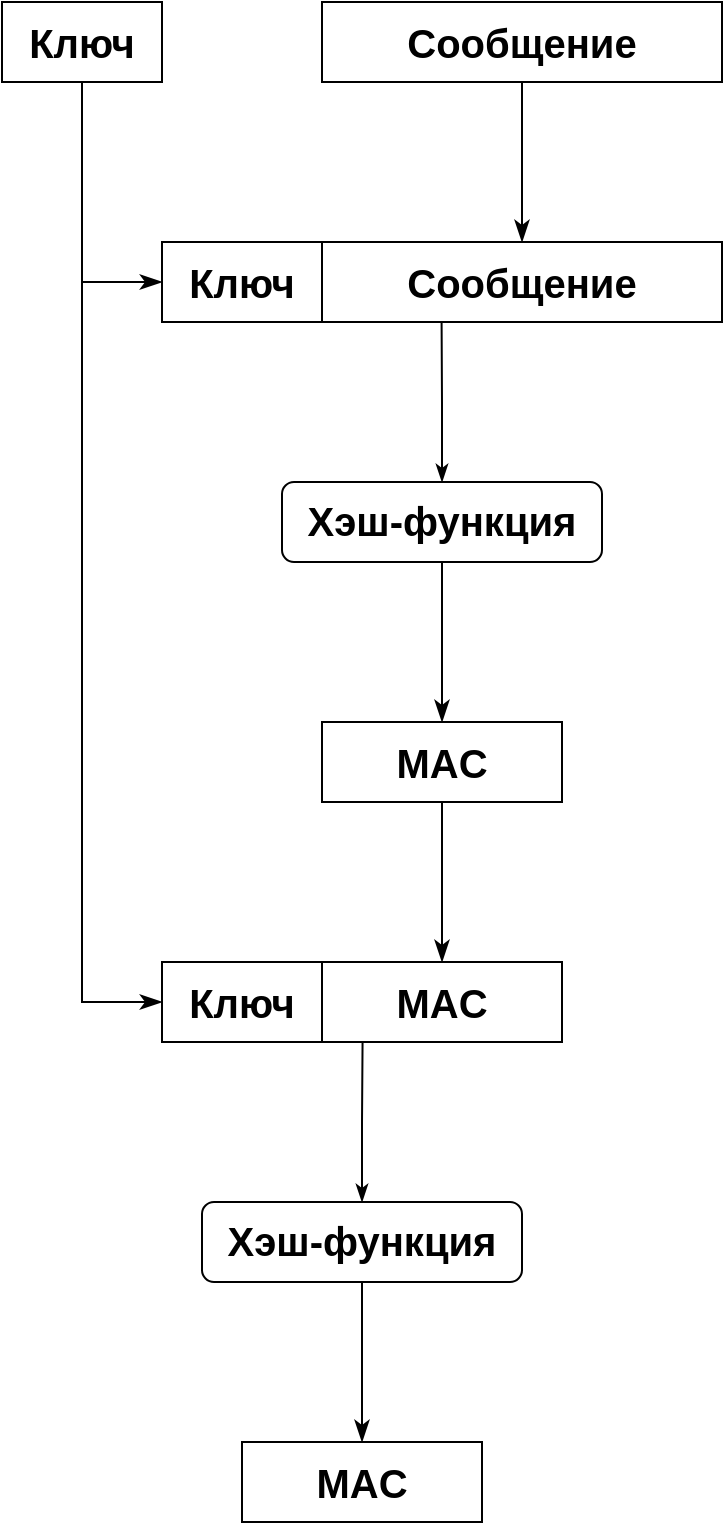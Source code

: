 <mxfile version="20.8.3" type="google"><diagram id="jyPPKgdARZJg6rI0yxLD" name="NMAC"><mxGraphModel grid="1" page="1" gridSize="10" guides="1" tooltips="1" connect="1" arrows="1" fold="1" pageScale="1" pageWidth="827" pageHeight="1169" math="0" shadow="0"><root><mxCell id="0"/><mxCell id="1" parent="0"/><mxCell id="P4Iby9kRdKikuT5YZT_s-12" style="edgeStyle=orthogonalEdgeStyle;rounded=0;orthogonalLoop=1;jettySize=auto;html=1;exitX=0.5;exitY=1;exitDx=0;exitDy=0;entryX=0;entryY=0.5;entryDx=0;entryDy=0;endArrow=classicThin;endFill=1;startSize=8;endSize=8;" edge="1" parent="1" source="P4Iby9kRdKikuT5YZT_s-1" target="P4Iby9kRdKikuT5YZT_s-4"><mxGeometry relative="1" as="geometry"/></mxCell><mxCell id="P4Iby9kRdKikuT5YZT_s-13" style="edgeStyle=orthogonalEdgeStyle;rounded=0;orthogonalLoop=1;jettySize=auto;html=1;exitX=0.5;exitY=1;exitDx=0;exitDy=0;entryX=0;entryY=0.5;entryDx=0;entryDy=0;endArrow=classicThin;endFill=1;startSize=8;endSize=8;" edge="1" parent="1" source="P4Iby9kRdKikuT5YZT_s-1" target="P4Iby9kRdKikuT5YZT_s-7"><mxGeometry relative="1" as="geometry"/></mxCell><mxCell id="P4Iby9kRdKikuT5YZT_s-1" value="&lt;font style=&quot;font-size: 20px;&quot;&gt;&lt;b&gt;Ключ&lt;/b&gt;&lt;/font&gt;" style="rounded=0;whiteSpace=wrap;html=1;" vertex="1" parent="1"><mxGeometry x="40" y="40" width="80" height="40" as="geometry"/></mxCell><mxCell id="P4Iby9kRdKikuT5YZT_s-11" style="edgeStyle=orthogonalEdgeStyle;rounded=0;orthogonalLoop=1;jettySize=auto;html=1;exitX=0.5;exitY=1;exitDx=0;exitDy=0;entryX=0.5;entryY=0;entryDx=0;entryDy=0;endSize=8;startSize=8;endArrow=classicThin;endFill=1;" edge="1" parent="1" source="P4Iby9kRdKikuT5YZT_s-2" target="P4Iby9kRdKikuT5YZT_s-3"><mxGeometry relative="1" as="geometry"/></mxCell><mxCell id="P4Iby9kRdKikuT5YZT_s-2" value="&lt;font style=&quot;font-size: 20px;&quot;&gt;&lt;b&gt;Сообщение&lt;/b&gt;&lt;/font&gt;" style="rounded=0;whiteSpace=wrap;html=1;" vertex="1" parent="1"><mxGeometry x="200" y="40" width="200" height="40" as="geometry"/></mxCell><mxCell id="P4Iby9kRdKikuT5YZT_s-3" value="&lt;font style=&quot;font-size: 20px;&quot;&gt;&lt;b&gt;Сообщение&lt;/b&gt;&lt;/font&gt;" style="rounded=0;whiteSpace=wrap;html=1;" vertex="1" parent="1"><mxGeometry x="200" y="160" width="200" height="40" as="geometry"/></mxCell><mxCell id="P4Iby9kRdKikuT5YZT_s-4" value="&lt;font style=&quot;font-size: 20px;&quot;&gt;&lt;b&gt;Ключ&lt;/b&gt;&lt;/font&gt;" style="rounded=0;whiteSpace=wrap;html=1;" vertex="1" parent="1"><mxGeometry x="120" y="160" width="80" height="40" as="geometry"/></mxCell><mxCell id="P4Iby9kRdKikuT5YZT_s-15" style="edgeStyle=orthogonalEdgeStyle;rounded=0;orthogonalLoop=1;jettySize=auto;html=1;exitX=0.5;exitY=1;exitDx=0;exitDy=0;entryX=0.5;entryY=0;entryDx=0;entryDy=0;endArrow=classicThin;endFill=1;startSize=8;endSize=8;" edge="1" parent="1" source="P4Iby9kRdKikuT5YZT_s-5" target="P4Iby9kRdKikuT5YZT_s-6"><mxGeometry relative="1" as="geometry"/></mxCell><mxCell id="ozwhLoR2uQpNo0HFDPKd-1" style="edgeStyle=orthogonalEdgeStyle;rounded=0;orthogonalLoop=1;jettySize=auto;html=1;exitX=0.5;exitY=0;exitDx=0;exitDy=0;entryX=0.299;entryY=1.005;entryDx=0;entryDy=0;entryPerimeter=0;endArrow=none;endFill=0;startArrow=classicThin;startFill=1;" edge="1" parent="1" source="P4Iby9kRdKikuT5YZT_s-5" target="P4Iby9kRdKikuT5YZT_s-3"><mxGeometry relative="1" as="geometry"/></mxCell><mxCell id="P4Iby9kRdKikuT5YZT_s-5" value="&lt;b&gt;&lt;font face=&quot;Helvetica&quot; style=&quot;font-size: 20px;&quot;&gt;Хэш-функция&lt;/font&gt;&lt;/b&gt;" style="rounded=1;whiteSpace=wrap;html=1;fontFamily=Courier New;fontSize=20;" vertex="1" parent="1"><mxGeometry x="180" y="280" width="160" height="40" as="geometry"/></mxCell><mxCell id="P4Iby9kRdKikuT5YZT_s-16" style="edgeStyle=orthogonalEdgeStyle;rounded=0;orthogonalLoop=1;jettySize=auto;html=1;exitX=0.5;exitY=1;exitDx=0;exitDy=0;entryX=0.5;entryY=0;entryDx=0;entryDy=0;endArrow=classicThin;endFill=1;startSize=8;endSize=8;" edge="1" parent="1" source="P4Iby9kRdKikuT5YZT_s-6" target="P4Iby9kRdKikuT5YZT_s-8"><mxGeometry relative="1" as="geometry"/></mxCell><mxCell id="P4Iby9kRdKikuT5YZT_s-6" value="&lt;font style=&quot;font-size: 20px;&quot;&gt;&lt;b&gt;MAC&lt;/b&gt;&lt;/font&gt;" style="rounded=0;whiteSpace=wrap;html=1;" vertex="1" parent="1"><mxGeometry x="200" y="400" width="120" height="40" as="geometry"/></mxCell><mxCell id="P4Iby9kRdKikuT5YZT_s-7" value="&lt;font style=&quot;font-size: 20px;&quot;&gt;&lt;b&gt;Ключ&lt;/b&gt;&lt;/font&gt;" style="rounded=0;whiteSpace=wrap;html=1;" vertex="1" parent="1"><mxGeometry x="120" y="520" width="80" height="40" as="geometry"/></mxCell><mxCell id="P4Iby9kRdKikuT5YZT_s-8" value="&lt;font style=&quot;font-size: 20px;&quot;&gt;&lt;b&gt;MAC&lt;/b&gt;&lt;/font&gt;" style="rounded=0;whiteSpace=wrap;html=1;" vertex="1" parent="1"><mxGeometry x="200" y="520" width="120" height="40" as="geometry"/></mxCell><mxCell id="P4Iby9kRdKikuT5YZT_s-17" style="edgeStyle=orthogonalEdgeStyle;rounded=0;orthogonalLoop=1;jettySize=auto;html=1;exitX=0.5;exitY=1;exitDx=0;exitDy=0;entryX=0.5;entryY=0;entryDx=0;entryDy=0;endArrow=classicThin;endFill=1;startSize=8;endSize=8;" edge="1" parent="1" source="P4Iby9kRdKikuT5YZT_s-9" target="P4Iby9kRdKikuT5YZT_s-10"><mxGeometry relative="1" as="geometry"/></mxCell><mxCell id="ozwhLoR2uQpNo0HFDPKd-2" style="edgeStyle=orthogonalEdgeStyle;rounded=0;orthogonalLoop=1;jettySize=auto;html=1;exitX=0.5;exitY=0;exitDx=0;exitDy=0;entryX=0.169;entryY=1.003;entryDx=0;entryDy=0;entryPerimeter=0;startArrow=classicThin;startFill=1;endArrow=none;endFill=0;" edge="1" parent="1" source="P4Iby9kRdKikuT5YZT_s-9" target="P4Iby9kRdKikuT5YZT_s-8"><mxGeometry relative="1" as="geometry"/></mxCell><mxCell id="P4Iby9kRdKikuT5YZT_s-9" value="&lt;b&gt;&lt;font face=&quot;Helvetica&quot; style=&quot;font-size: 20px;&quot;&gt;Хэш-функция&lt;/font&gt;&lt;/b&gt;" style="rounded=1;whiteSpace=wrap;html=1;fontFamily=Courier New;fontSize=20;" vertex="1" parent="1"><mxGeometry x="140" y="640" width="160" height="40" as="geometry"/></mxCell><mxCell id="P4Iby9kRdKikuT5YZT_s-10" value="&lt;span style=&quot;font-size: 20px;&quot;&gt;&lt;b&gt;MAC&lt;/b&gt;&lt;/span&gt;" style="rounded=0;whiteSpace=wrap;html=1;" vertex="1" parent="1"><mxGeometry x="160" y="760" width="120" height="40" as="geometry"/></mxCell></root></mxGraphModel></diagram></mxfile>